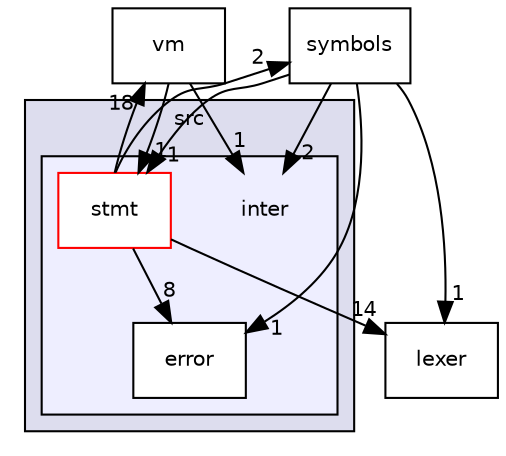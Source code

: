 digraph "src/inter" {
  compound=true
  node [ fontsize="10", fontname="Helvetica"];
  edge [ labelfontsize="10", labelfontname="Helvetica"];
  subgraph clusterdir_68267d1309a1af8e8297ef4c3efbcdba {
    graph [ bgcolor="#ddddee", pencolor="black", label="src" fontname="Helvetica", fontsize="10", URL="dir_68267d1309a1af8e8297ef4c3efbcdba.html"]
  subgraph clusterdir_2784c640fb918da2e498159a8a27910b {
    graph [ bgcolor="#eeeeff", pencolor="black", label="" URL="dir_2784c640fb918da2e498159a8a27910b.html"];
    dir_2784c640fb918da2e498159a8a27910b [shape=plaintext label="inter"];
    dir_1ed00ec6525cf29ec05786076a5c70a6 [shape=box label="error" color="black" fillcolor="white" style="filled" URL="dir_1ed00ec6525cf29ec05786076a5c70a6.html"];
    dir_1f1f29400be7c51170e765ff13bd7d83 [shape=box label="stmt" color="red" fillcolor="white" style="filled" URL="dir_1f1f29400be7c51170e765ff13bd7d83.html"];
  }
  }
  dir_e1aa690b4af0a0538ec65649b0390051 [shape=box label="lexer" URL="dir_e1aa690b4af0a0538ec65649b0390051.html"];
  dir_f56a3a135a8a10a38ba6cf6e5eb74c45 [shape=box label="vm" URL="dir_f56a3a135a8a10a38ba6cf6e5eb74c45.html"];
  dir_cef51615834c82f258e5db725e9c36e8 [shape=box label="symbols" URL="dir_cef51615834c82f258e5db725e9c36e8.html"];
  dir_1f1f29400be7c51170e765ff13bd7d83->dir_1ed00ec6525cf29ec05786076a5c70a6 [headlabel="8", labeldistance=1.5 headhref="dir_000003_000002.html"];
  dir_1f1f29400be7c51170e765ff13bd7d83->dir_e1aa690b4af0a0538ec65649b0390051 [headlabel="14", labeldistance=1.5 headhref="dir_000003_000005.html"];
  dir_1f1f29400be7c51170e765ff13bd7d83->dir_f56a3a135a8a10a38ba6cf6e5eb74c45 [headlabel="18", labeldistance=1.5 headhref="dir_000003_000008.html"];
  dir_1f1f29400be7c51170e765ff13bd7d83->dir_cef51615834c82f258e5db725e9c36e8 [headlabel="2", labeldistance=1.5 headhref="dir_000003_000007.html"];
  dir_f56a3a135a8a10a38ba6cf6e5eb74c45->dir_1f1f29400be7c51170e765ff13bd7d83 [headlabel="1", labeldistance=1.5 headhref="dir_000008_000003.html"];
  dir_f56a3a135a8a10a38ba6cf6e5eb74c45->dir_2784c640fb918da2e498159a8a27910b [headlabel="1", labeldistance=1.5 headhref="dir_000008_000001.html"];
  dir_cef51615834c82f258e5db725e9c36e8->dir_1f1f29400be7c51170e765ff13bd7d83 [headlabel="1", labeldistance=1.5 headhref="dir_000007_000003.html"];
  dir_cef51615834c82f258e5db725e9c36e8->dir_2784c640fb918da2e498159a8a27910b [headlabel="2", labeldistance=1.5 headhref="dir_000007_000001.html"];
  dir_cef51615834c82f258e5db725e9c36e8->dir_1ed00ec6525cf29ec05786076a5c70a6 [headlabel="1", labeldistance=1.5 headhref="dir_000007_000002.html"];
  dir_cef51615834c82f258e5db725e9c36e8->dir_e1aa690b4af0a0538ec65649b0390051 [headlabel="1", labeldistance=1.5 headhref="dir_000007_000005.html"];
}
